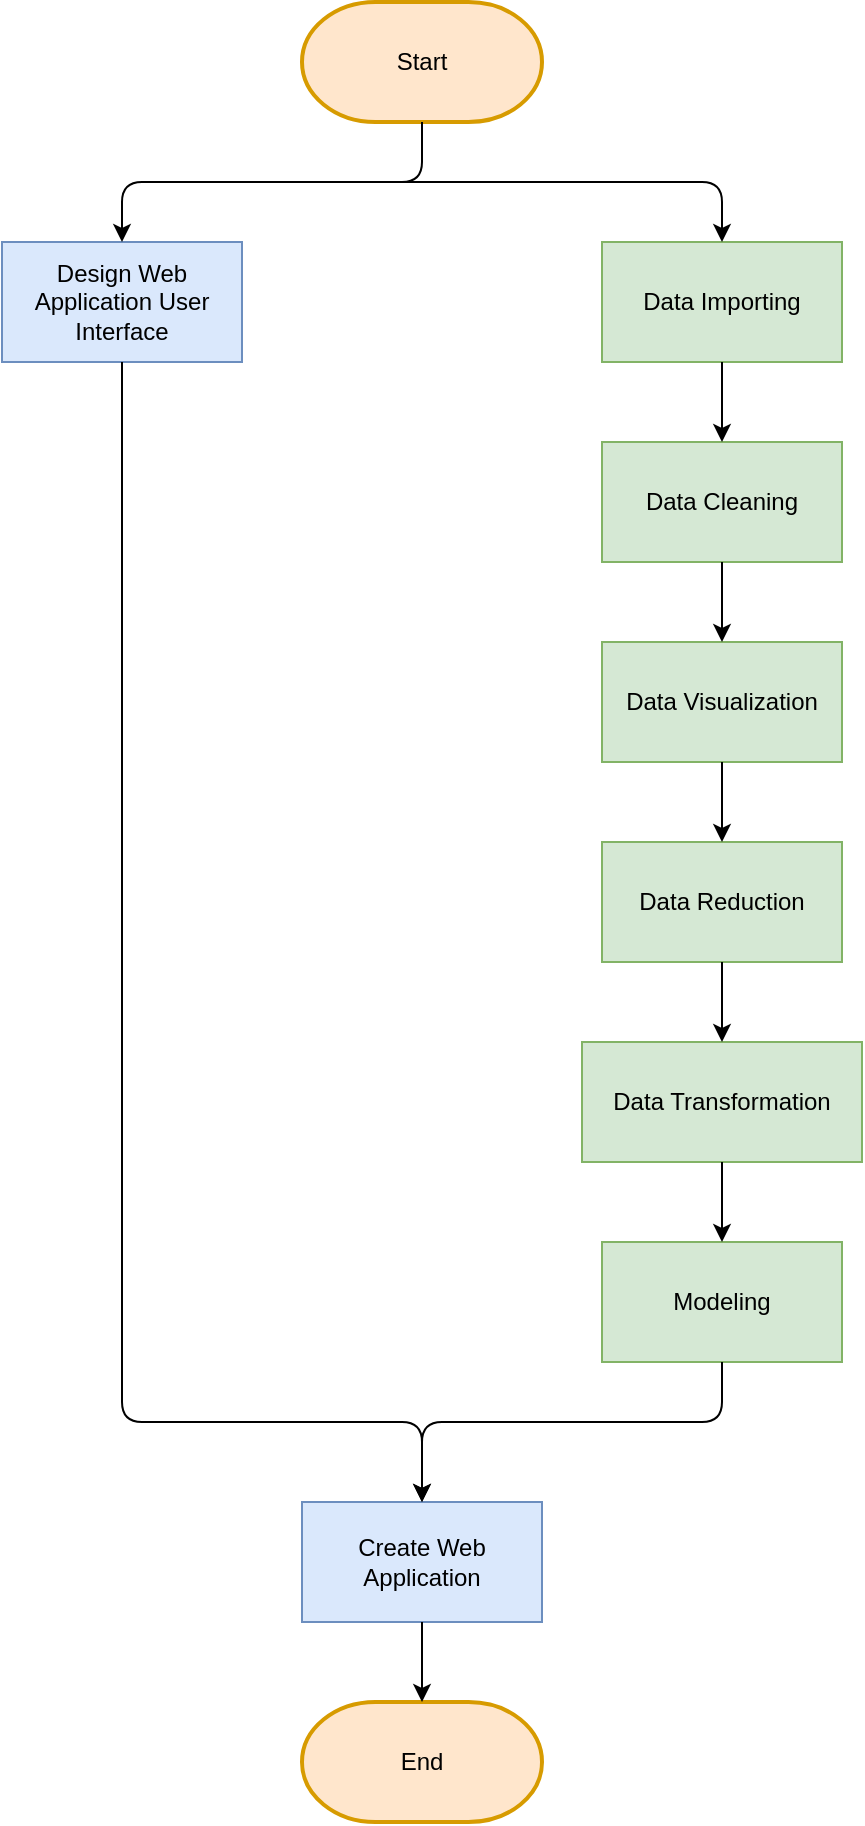 <mxfile version="13.9.9" type="device"><diagram id="r9EfYyF3u02FbW9YeyGf" name="Page-1"><mxGraphModel dx="898" dy="467" grid="1" gridSize="10" guides="1" tooltips="1" connect="1" arrows="1" fold="1" page="1" pageScale="1" pageWidth="850" pageHeight="1100" math="0" shadow="0"><root><mxCell id="0"/><mxCell id="1" parent="0"/><mxCell id="_DzscX6d46FqU3_yL-k--2" value="Start" style="strokeWidth=2;html=1;shape=mxgraph.flowchart.terminator;whiteSpace=wrap;fillColor=#ffe6cc;strokeColor=#d79b00;" vertex="1" parent="1"><mxGeometry x="360" y="50" width="120" height="60" as="geometry"/></mxCell><mxCell id="_DzscX6d46FqU3_yL-k--3" value="Design Web Application User Interface" style="rounded=0;whiteSpace=wrap;html=1;fillColor=#dae8fc;strokeColor=#6c8ebf;" vertex="1" parent="1"><mxGeometry x="210" y="170" width="120" height="60" as="geometry"/></mxCell><mxCell id="_DzscX6d46FqU3_yL-k--4" value="Data Importing" style="rounded=0;whiteSpace=wrap;html=1;fillColor=#d5e8d4;strokeColor=#82b366;" vertex="1" parent="1"><mxGeometry x="510" y="170" width="120" height="60" as="geometry"/></mxCell><mxCell id="_DzscX6d46FqU3_yL-k--6" value="Data Cleaning" style="rounded=0;whiteSpace=wrap;html=1;fillColor=#d5e8d4;strokeColor=#82b366;" vertex="1" parent="1"><mxGeometry x="510" y="270" width="120" height="60" as="geometry"/></mxCell><mxCell id="_DzscX6d46FqU3_yL-k--7" value="Data Visualization" style="rounded=0;whiteSpace=wrap;html=1;fillColor=#d5e8d4;strokeColor=#82b366;" vertex="1" parent="1"><mxGeometry x="510" y="370" width="120" height="60" as="geometry"/></mxCell><mxCell id="_DzscX6d46FqU3_yL-k--8" value="Data Reduction" style="rounded=0;whiteSpace=wrap;html=1;fillColor=#d5e8d4;strokeColor=#82b366;" vertex="1" parent="1"><mxGeometry x="510" y="470" width="120" height="60" as="geometry"/></mxCell><mxCell id="_DzscX6d46FqU3_yL-k--9" value="Data Transformation" style="rounded=0;whiteSpace=wrap;html=1;fillColor=#d5e8d4;strokeColor=#82b366;" vertex="1" parent="1"><mxGeometry x="500" y="570" width="140" height="60" as="geometry"/></mxCell><mxCell id="_DzscX6d46FqU3_yL-k--10" value="Modeling" style="rounded=0;whiteSpace=wrap;html=1;fillColor=#d5e8d4;strokeColor=#82b366;" vertex="1" parent="1"><mxGeometry x="510" y="670" width="120" height="60" as="geometry"/></mxCell><mxCell id="_DzscX6d46FqU3_yL-k--11" value="Create Web Application" style="rounded=0;whiteSpace=wrap;html=1;fillColor=#dae8fc;strokeColor=#6c8ebf;" vertex="1" parent="1"><mxGeometry x="360" y="800" width="120" height="60" as="geometry"/></mxCell><mxCell id="_DzscX6d46FqU3_yL-k--12" value="End" style="strokeWidth=2;html=1;shape=mxgraph.flowchart.terminator;whiteSpace=wrap;fillColor=#ffe6cc;strokeColor=#d79b00;" vertex="1" parent="1"><mxGeometry x="360" y="900" width="120" height="60" as="geometry"/></mxCell><mxCell id="_DzscX6d46FqU3_yL-k--14" value="" style="endArrow=classic;html=1;exitX=0.5;exitY=1;exitDx=0;exitDy=0;exitPerimeter=0;entryX=0.5;entryY=0;entryDx=0;entryDy=0;" edge="1" parent="1" source="_DzscX6d46FqU3_yL-k--2" target="_DzscX6d46FqU3_yL-k--3"><mxGeometry width="50" height="50" relative="1" as="geometry"><mxPoint x="390" y="200" as="sourcePoint"/><mxPoint x="440" y="150" as="targetPoint"/><Array as="points"><mxPoint x="420" y="140"/><mxPoint x="270" y="140"/></Array></mxGeometry></mxCell><mxCell id="_DzscX6d46FqU3_yL-k--15" value="" style="endArrow=classic;html=1;entryX=0.5;entryY=0;entryDx=0;entryDy=0;" edge="1" parent="1" target="_DzscX6d46FqU3_yL-k--4"><mxGeometry width="50" height="50" relative="1" as="geometry"><mxPoint x="410" y="140" as="sourcePoint"/><mxPoint x="480" y="150" as="targetPoint"/><Array as="points"><mxPoint x="570" y="140"/></Array></mxGeometry></mxCell><mxCell id="_DzscX6d46FqU3_yL-k--16" value="" style="endArrow=classic;html=1;exitX=0.5;exitY=1;exitDx=0;exitDy=0;entryX=0.5;entryY=0;entryDx=0;entryDy=0;" edge="1" parent="1" source="_DzscX6d46FqU3_yL-k--4" target="_DzscX6d46FqU3_yL-k--6"><mxGeometry width="50" height="50" relative="1" as="geometry"><mxPoint x="400" y="320" as="sourcePoint"/><mxPoint x="450" y="270" as="targetPoint"/></mxGeometry></mxCell><mxCell id="_DzscX6d46FqU3_yL-k--17" value="" style="endArrow=classic;html=1;exitX=0.5;exitY=1;exitDx=0;exitDy=0;entryX=0.5;entryY=0;entryDx=0;entryDy=0;" edge="1" parent="1" source="_DzscX6d46FqU3_yL-k--6" target="_DzscX6d46FqU3_yL-k--7"><mxGeometry width="50" height="50" relative="1" as="geometry"><mxPoint x="400" y="340" as="sourcePoint"/><mxPoint x="450" y="290" as="targetPoint"/></mxGeometry></mxCell><mxCell id="_DzscX6d46FqU3_yL-k--18" value="" style="endArrow=classic;html=1;exitX=0.5;exitY=1;exitDx=0;exitDy=0;entryX=0.5;entryY=0;entryDx=0;entryDy=0;" edge="1" parent="1" source="_DzscX6d46FqU3_yL-k--7" target="_DzscX6d46FqU3_yL-k--8"><mxGeometry width="50" height="50" relative="1" as="geometry"><mxPoint x="410" y="410" as="sourcePoint"/><mxPoint x="460" y="360" as="targetPoint"/></mxGeometry></mxCell><mxCell id="_DzscX6d46FqU3_yL-k--19" value="" style="endArrow=classic;html=1;exitX=0.5;exitY=1;exitDx=0;exitDy=0;entryX=0.5;entryY=0;entryDx=0;entryDy=0;" edge="1" parent="1" source="_DzscX6d46FqU3_yL-k--9" target="_DzscX6d46FqU3_yL-k--10"><mxGeometry width="50" height="50" relative="1" as="geometry"><mxPoint x="410" y="600" as="sourcePoint"/><mxPoint x="460" y="550" as="targetPoint"/></mxGeometry></mxCell><mxCell id="_DzscX6d46FqU3_yL-k--20" value="" style="endArrow=classic;html=1;exitX=0.5;exitY=1;exitDx=0;exitDy=0;entryX=0.5;entryY=0;entryDx=0;entryDy=0;" edge="1" parent="1" source="_DzscX6d46FqU3_yL-k--8" target="_DzscX6d46FqU3_yL-k--9"><mxGeometry width="50" height="50" relative="1" as="geometry"><mxPoint x="480" y="570" as="sourcePoint"/><mxPoint x="530" y="520" as="targetPoint"/></mxGeometry></mxCell><mxCell id="_DzscX6d46FqU3_yL-k--21" value="" style="endArrow=classic;html=1;exitX=0.5;exitY=1;exitDx=0;exitDy=0;entryX=0.5;entryY=0;entryDx=0;entryDy=0;" edge="1" parent="1" source="_DzscX6d46FqU3_yL-k--3" target="_DzscX6d46FqU3_yL-k--11"><mxGeometry width="50" height="50" relative="1" as="geometry"><mxPoint x="260" y="340" as="sourcePoint"/><mxPoint x="310" y="290" as="targetPoint"/><Array as="points"><mxPoint x="270" y="760"/><mxPoint x="420" y="760"/></Array></mxGeometry></mxCell><mxCell id="_DzscX6d46FqU3_yL-k--22" value="" style="endArrow=classic;html=1;exitX=0.5;exitY=1;exitDx=0;exitDy=0;" edge="1" parent="1" source="_DzscX6d46FqU3_yL-k--10"><mxGeometry width="50" height="50" relative="1" as="geometry"><mxPoint x="410" y="760" as="sourcePoint"/><mxPoint x="420" y="800" as="targetPoint"/><Array as="points"><mxPoint x="570" y="760"/><mxPoint x="420" y="760"/></Array></mxGeometry></mxCell><mxCell id="_DzscX6d46FqU3_yL-k--23" value="" style="endArrow=classic;html=1;exitX=0.5;exitY=1;exitDx=0;exitDy=0;entryX=0.5;entryY=0;entryDx=0;entryDy=0;entryPerimeter=0;" edge="1" parent="1" source="_DzscX6d46FqU3_yL-k--11" target="_DzscX6d46FqU3_yL-k--12"><mxGeometry width="50" height="50" relative="1" as="geometry"><mxPoint x="310" y="910" as="sourcePoint"/><mxPoint x="360" y="860" as="targetPoint"/></mxGeometry></mxCell></root></mxGraphModel></diagram></mxfile>